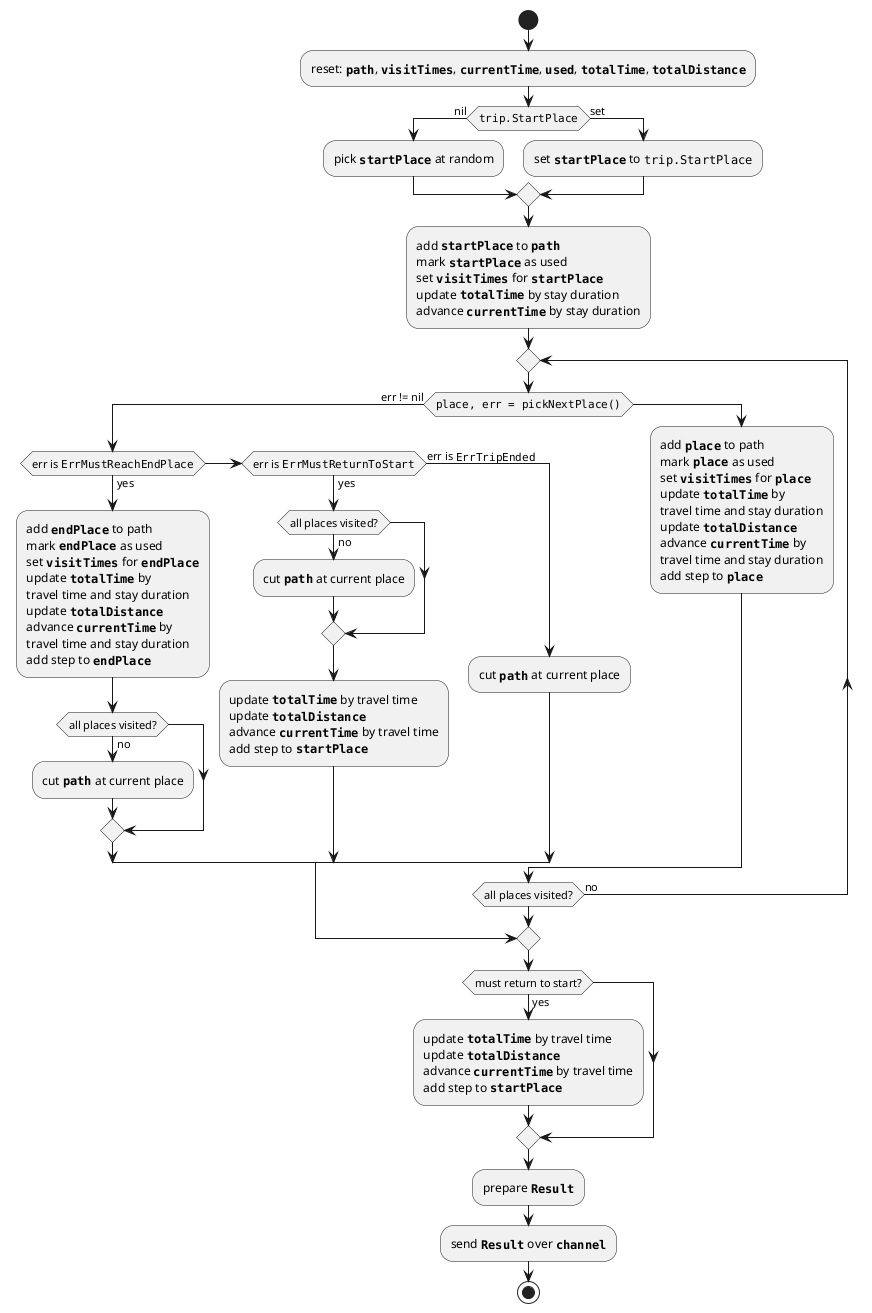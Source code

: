 @startuml

start

:reset: ""**path**"", ""**visitTimes**"", ""**currentTime**"", ""**used**"", ""**totalTime**"", ""**totalDistance**"";

if (""trip.StartPlace"") then (nil)
    :pick ""**startPlace**"" at random;
else (set)
    :set ""**startPlace**"" to ""trip.StartPlace"";
endif

:add ""**startPlace**"" to ""**path**""
mark ""**startPlace**"" as used
set ""**visitTimes**"" for ""**startPlace**""
update ""**totalTime**"" by stay duration
advance ""**currentTime**"" by stay duration;

repeat
    if (""place, err = pickNextPlace()"") then (err != nil)
        if (err is ""ErrMustReachEndPlace"") then (yes)
            :add ""**endPlace**"" to path
            mark ""**endPlace**"" as used
            set ""**visitTimes**"" for ""**endPlace**""
            update ""**totalTime**"" by
            travel time and stay duration
            update ""**totalDistance**""
            advance ""**currentTime**"" by
            travel time and stay duration
            add step to ""**endPlace**"";
            if (all places visited?) then (no)
                :cut ""**path**"" at current place;
            endif
        elseif (err is ""ErrMustReturnToStart"") then (yes)
            if (all places visited?) then (no)
                :cut ""**path**"" at current place;
            endif
            :update ""**totalTime**"" by travel time
            update ""**totalDistance**""
            advance ""**currentTime**"" by travel time
            add step to ""**startPlace**"";
        else (err is ""ErrTripEnded"")
            :cut ""**path**"" at current place;
        endif
        break
    else ()
        :add ""**place**"" to path
        mark ""**place**"" as used
        set ""**visitTimes**"" for ""**place**""
        update ""**totalTime**"" by
        travel time and stay duration
        update ""**totalDistance**""
        advance ""**currentTime**"" by
        travel time and stay duration
        add step to ""**place**"";
    endif
repeat while (all places visited?) is (no)
if (must return to start?) then (yes)
    :update ""**totalTime**"" by travel time
    update ""**totalDistance**""
    advance ""**currentTime**"" by travel time
    add step to ""**startPlace**"";
endif
:prepare ""**Result**"";

:send ""**Result**"" over ""**channel**"";

stop

@enduml